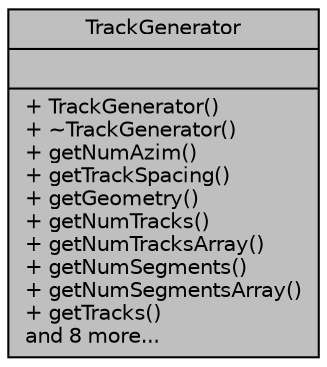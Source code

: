 digraph "TrackGenerator"
{
  edge [fontname="Helvetica",fontsize="10",labelfontname="Helvetica",labelfontsize="10"];
  node [fontname="Helvetica",fontsize="10",shape=record];
  Node1 [label="{TrackGenerator\n||+ TrackGenerator()\l+ ~TrackGenerator()\l+ getNumAzim()\l+ getTrackSpacing()\l+ getGeometry()\l+ getNumTracks()\l+ getNumTracksArray()\l+ getNumSegments()\l+ getNumSegmentsArray()\l+ getTracks()\land 8 more...\l}",height=0.2,width=0.4,color="black", fillcolor="grey75", style="filled" fontcolor="black"];
}
